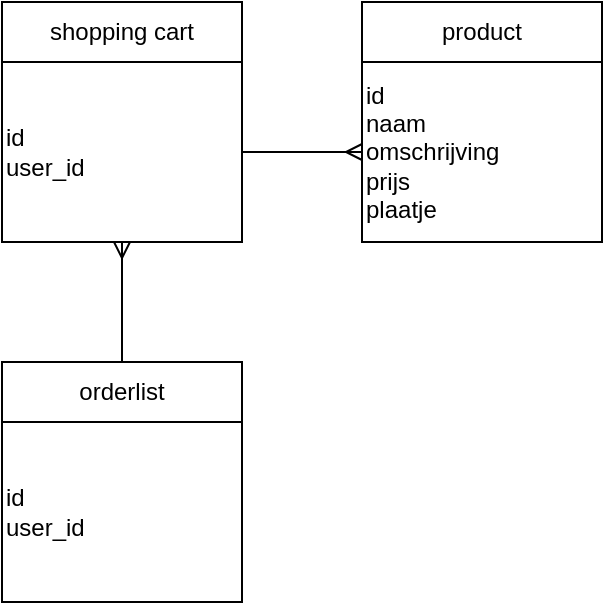 <mxfile>
    <diagram id="UiwUT3jPaBwuu-r2Ybzk" name="Page-1">
        <mxGraphModel dx="1195" dy="792" grid="1" gridSize="10" guides="1" tooltips="1" connect="1" arrows="1" fold="1" page="1" pageScale="1" pageWidth="850" pageHeight="1100" math="0" shadow="0">
            <root>
                <mxCell id="0"/>
                <mxCell id="1" parent="0"/>
                <mxCell id="2" value="product" style="whiteSpace=wrap;html=1;" vertex="1" parent="1">
                    <mxGeometry x="320" y="80" width="120" height="30" as="geometry"/>
                </mxCell>
                <mxCell id="7" value="" style="edgeStyle=none;html=1;startArrow=ERmany;startFill=0;endArrow=none;endFill=0;" edge="1" parent="1" source="3" target="5">
                    <mxGeometry relative="1" as="geometry"/>
                </mxCell>
                <mxCell id="3" value="id&lt;br&gt;naam&lt;br&gt;omschrijving&lt;br&gt;prijs&lt;br&gt;plaatje" style="whiteSpace=wrap;html=1;align=left;" vertex="1" parent="1">
                    <mxGeometry x="320" y="110" width="120" height="90" as="geometry"/>
                </mxCell>
                <mxCell id="4" value="shopping cart" style="whiteSpace=wrap;html=1;" vertex="1" parent="1">
                    <mxGeometry x="140" y="80" width="120" height="30" as="geometry"/>
                </mxCell>
                <mxCell id="11" value="" style="edgeStyle=none;html=1;startArrow=ERmany;startFill=0;endArrow=none;endFill=0;" edge="1" parent="1" source="5" target="10">
                    <mxGeometry relative="1" as="geometry"/>
                </mxCell>
                <mxCell id="5" value="id&lt;br&gt;user_id" style="whiteSpace=wrap;html=1;align=left;" vertex="1" parent="1">
                    <mxGeometry x="140" y="110" width="120" height="90" as="geometry"/>
                </mxCell>
                <mxCell id="9" value="orderlist" style="whiteSpace=wrap;html=1;" vertex="1" parent="1">
                    <mxGeometry x="140" y="260" width="120" height="30" as="geometry"/>
                </mxCell>
                <mxCell id="10" value="id&lt;br&gt;user_id" style="whiteSpace=wrap;html=1;align=left;" vertex="1" parent="1">
                    <mxGeometry x="140" y="290" width="120" height="90" as="geometry"/>
                </mxCell>
            </root>
        </mxGraphModel>
    </diagram>
</mxfile>